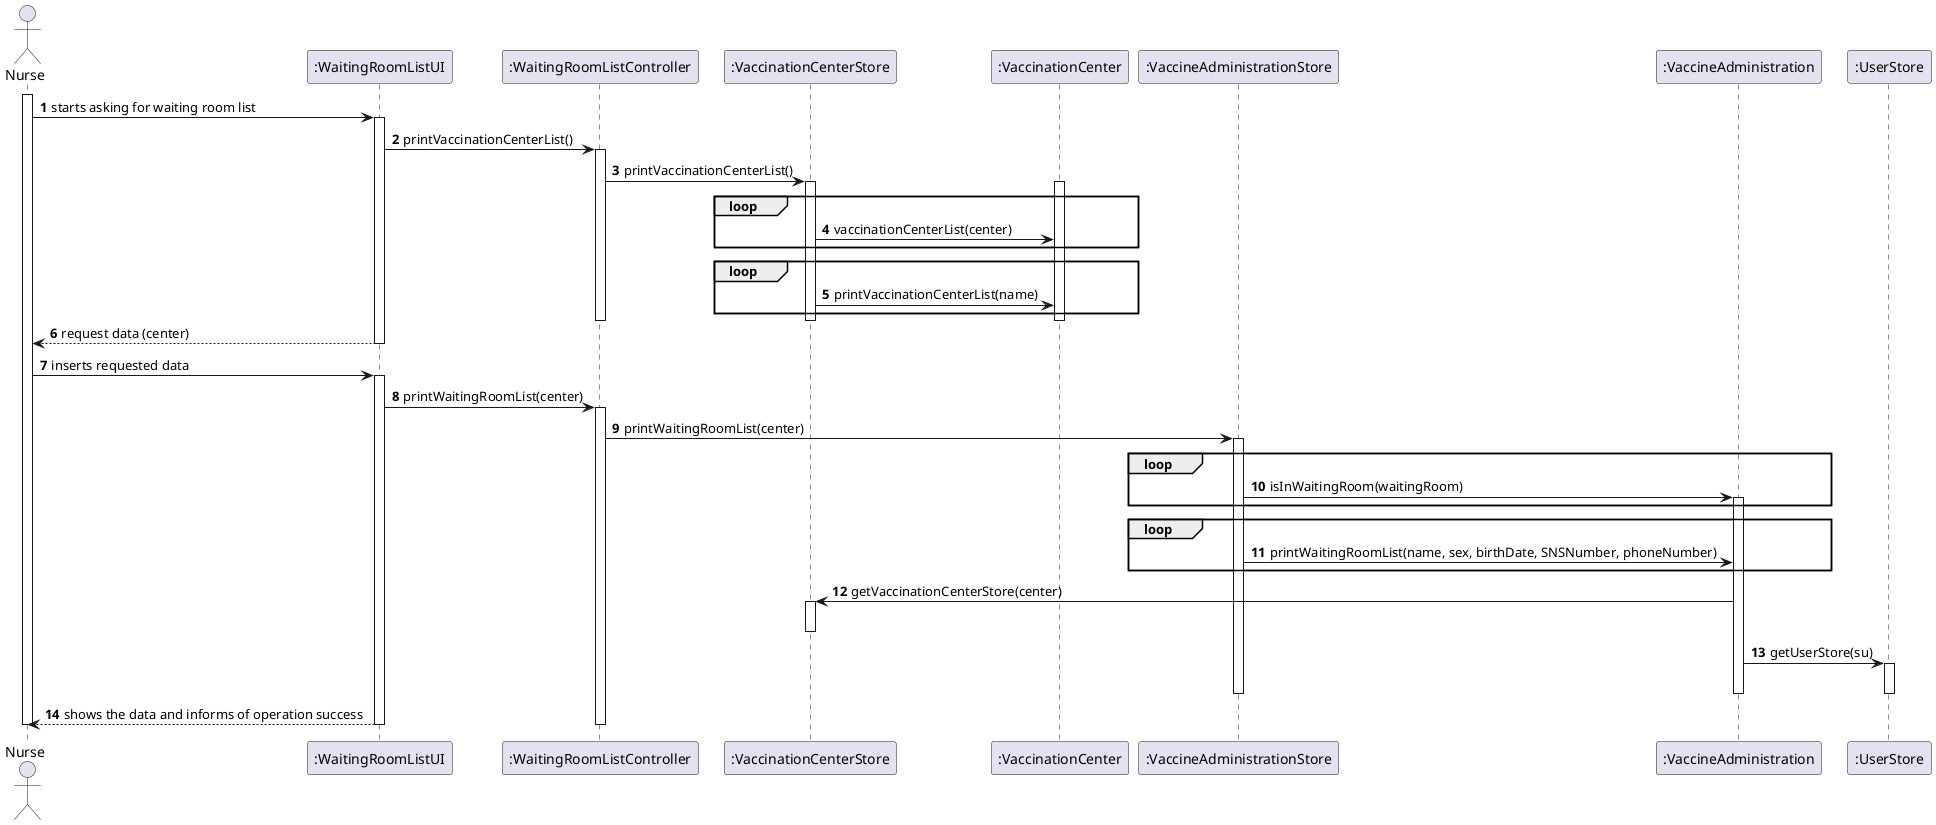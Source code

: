 @startuml
autonumber
'hide footbox
actor "Nurse" as nurse

participant ":WaitingRoomListUI" as ui
participant ":WaitingRoomListController" as ctrl
participant ":VaccinationCenterStore" as centerstore
participant ":VaccinationCenter" as center
participant ":VaccineAdministrationStore" as vastore
participant ":VaccineAdministration" as va
participant ":UserStore" as sustore



activate nurse
nurse -> ui : starts asking for waiting room list
activate ui
ui -> ctrl : printVaccinationCenterList()
activate ctrl
ctrl -> centerstore : printVaccinationCenterList()
activate centerstore
activate center
loop
centerstore -> center : vaccinationCenterList(center)
end

loop
centerstore -> center : printVaccinationCenterList(name)
end
deactivate centerstore
deactivate center
deactivate ctrl

ui --> nurse: request data (center)
deactivate ui

nurse -> ui: inserts requested data
activate ui

ui -> ctrl : printWaitingRoomList(center)
activate ctrl

ctrl -> vastore : printWaitingRoomList(center)
activate vastore

loop
vastore -> va : isInWaitingRoom(waitingRoom)
activate va
end

loop
vastore -> va : printWaitingRoomList(name, sex, birthDate, SNSNumber, phoneNumber)
end

va -> centerstore : getVaccinationCenterStore(center)
activate centerstore
deactivate centerstore

va -> sustore : getUserStore(su)
activate sustore
deactivate sustore
deactivate va
deactivate vastore

ui --> nurse: shows the data and informs of operation success
deactivate ui
deactivate nurse
deactivate ctrl

@enduml